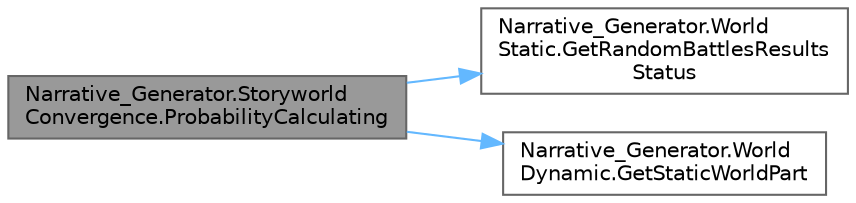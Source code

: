digraph "Narrative_Generator.StoryworldConvergence.ProbabilityCalculating"
{
 // LATEX_PDF_SIZE
  bgcolor="transparent";
  edge [fontname=Helvetica,fontsize=10,labelfontname=Helvetica,labelfontsize=10];
  node [fontname=Helvetica,fontsize=10,shape=box,height=0.2,width=0.4];
  rankdir="LR";
  Node1 [label="Narrative_Generator.Storyworld\lConvergence.ProbabilityCalculating",height=0.2,width=0.4,color="gray40", fillcolor="grey60", style="filled", fontcolor="black",tooltip="Calculation of the probability of success of the action."];
  Node1 -> Node2 [color="steelblue1",style="solid"];
  Node2 [label="Narrative_Generator.World\lStatic.GetRandomBattlesResults\lStatus",height=0.2,width=0.4,color="grey40", fillcolor="white", style="filled",URL="$class_narrative___generator_1_1_world_static.html#a039920810c5811c6fbb78a49306d7c12",tooltip="Returns information about whether the rule about random battle results is enabled or not."];
  Node1 -> Node3 [color="steelblue1",style="solid"];
  Node3 [label="Narrative_Generator.World\lDynamic.GetStaticWorldPart",height=0.2,width=0.4,color="grey40", fillcolor="white", style="filled",URL="$class_narrative___generator_1_1_world_dynamic.html#af84d5b47653c246de39ebfa7b791826a",tooltip="Returns a component with the static part of the state of this storyworld."];
}
